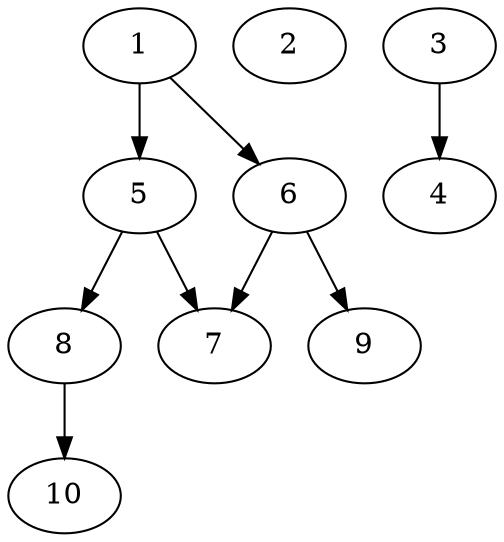 // DAG (tier=1-easy, mode=compute, n=10, ccr=0.258, fat=0.490, density=0.382, regular=0.630, jump=0.099, mindata=262144, maxdata=2097152)
// DAG automatically generated by daggen at Sun Aug 24 16:33:32 2025
// /home/ermia/Project/Environments/daggen/bin/daggen --dot --ccr 0.258 --fat 0.490 --regular 0.630 --density 0.382 --jump 0.099 --mindata 262144 --maxdata 2097152 -n 10 
digraph G {
  1 [size="373048969787342848", alpha="0.10", expect_size="186524484893671424"]
  1 -> 5 [size ="4145725571072"]
  1 -> 6 [size ="4145725571072"]
  2 [size="460467956446400", alpha="0.16", expect_size="230233978223200"]
  3 [size="3998480334848000000", alpha="0.02", expect_size="1999240167424000000"]
  3 -> 4 [size ="20153630720000"]
  4 [size="2027473946693074944", alpha="0.00", expect_size="1013736973346537472"]
  5 [size="38034883810208576", alpha="0.00", expect_size="19017441905104288"]
  5 -> 7 [size ="17856670466048"]
  5 -> 8 [size ="17856670466048"]
  6 [size="2480814178646884352", alpha="0.10", expect_size="1240407089323442176"]
  6 -> 7 [size ="14660635983872"]
  6 -> 9 [size ="14660635983872"]
  7 [size="282472552189944", alpha="0.11", expect_size="141236276094972"]
  8 [size="55393644762864120", alpha="0.05", expect_size="27696822381432060"]
  8 -> 10 [size ="33958293143552"]
  9 [size="68378067063921456", alpha="0.07", expect_size="34189033531960728"]
  10 [size="665661100282686", alpha="0.06", expect_size="332830550141343"]
}